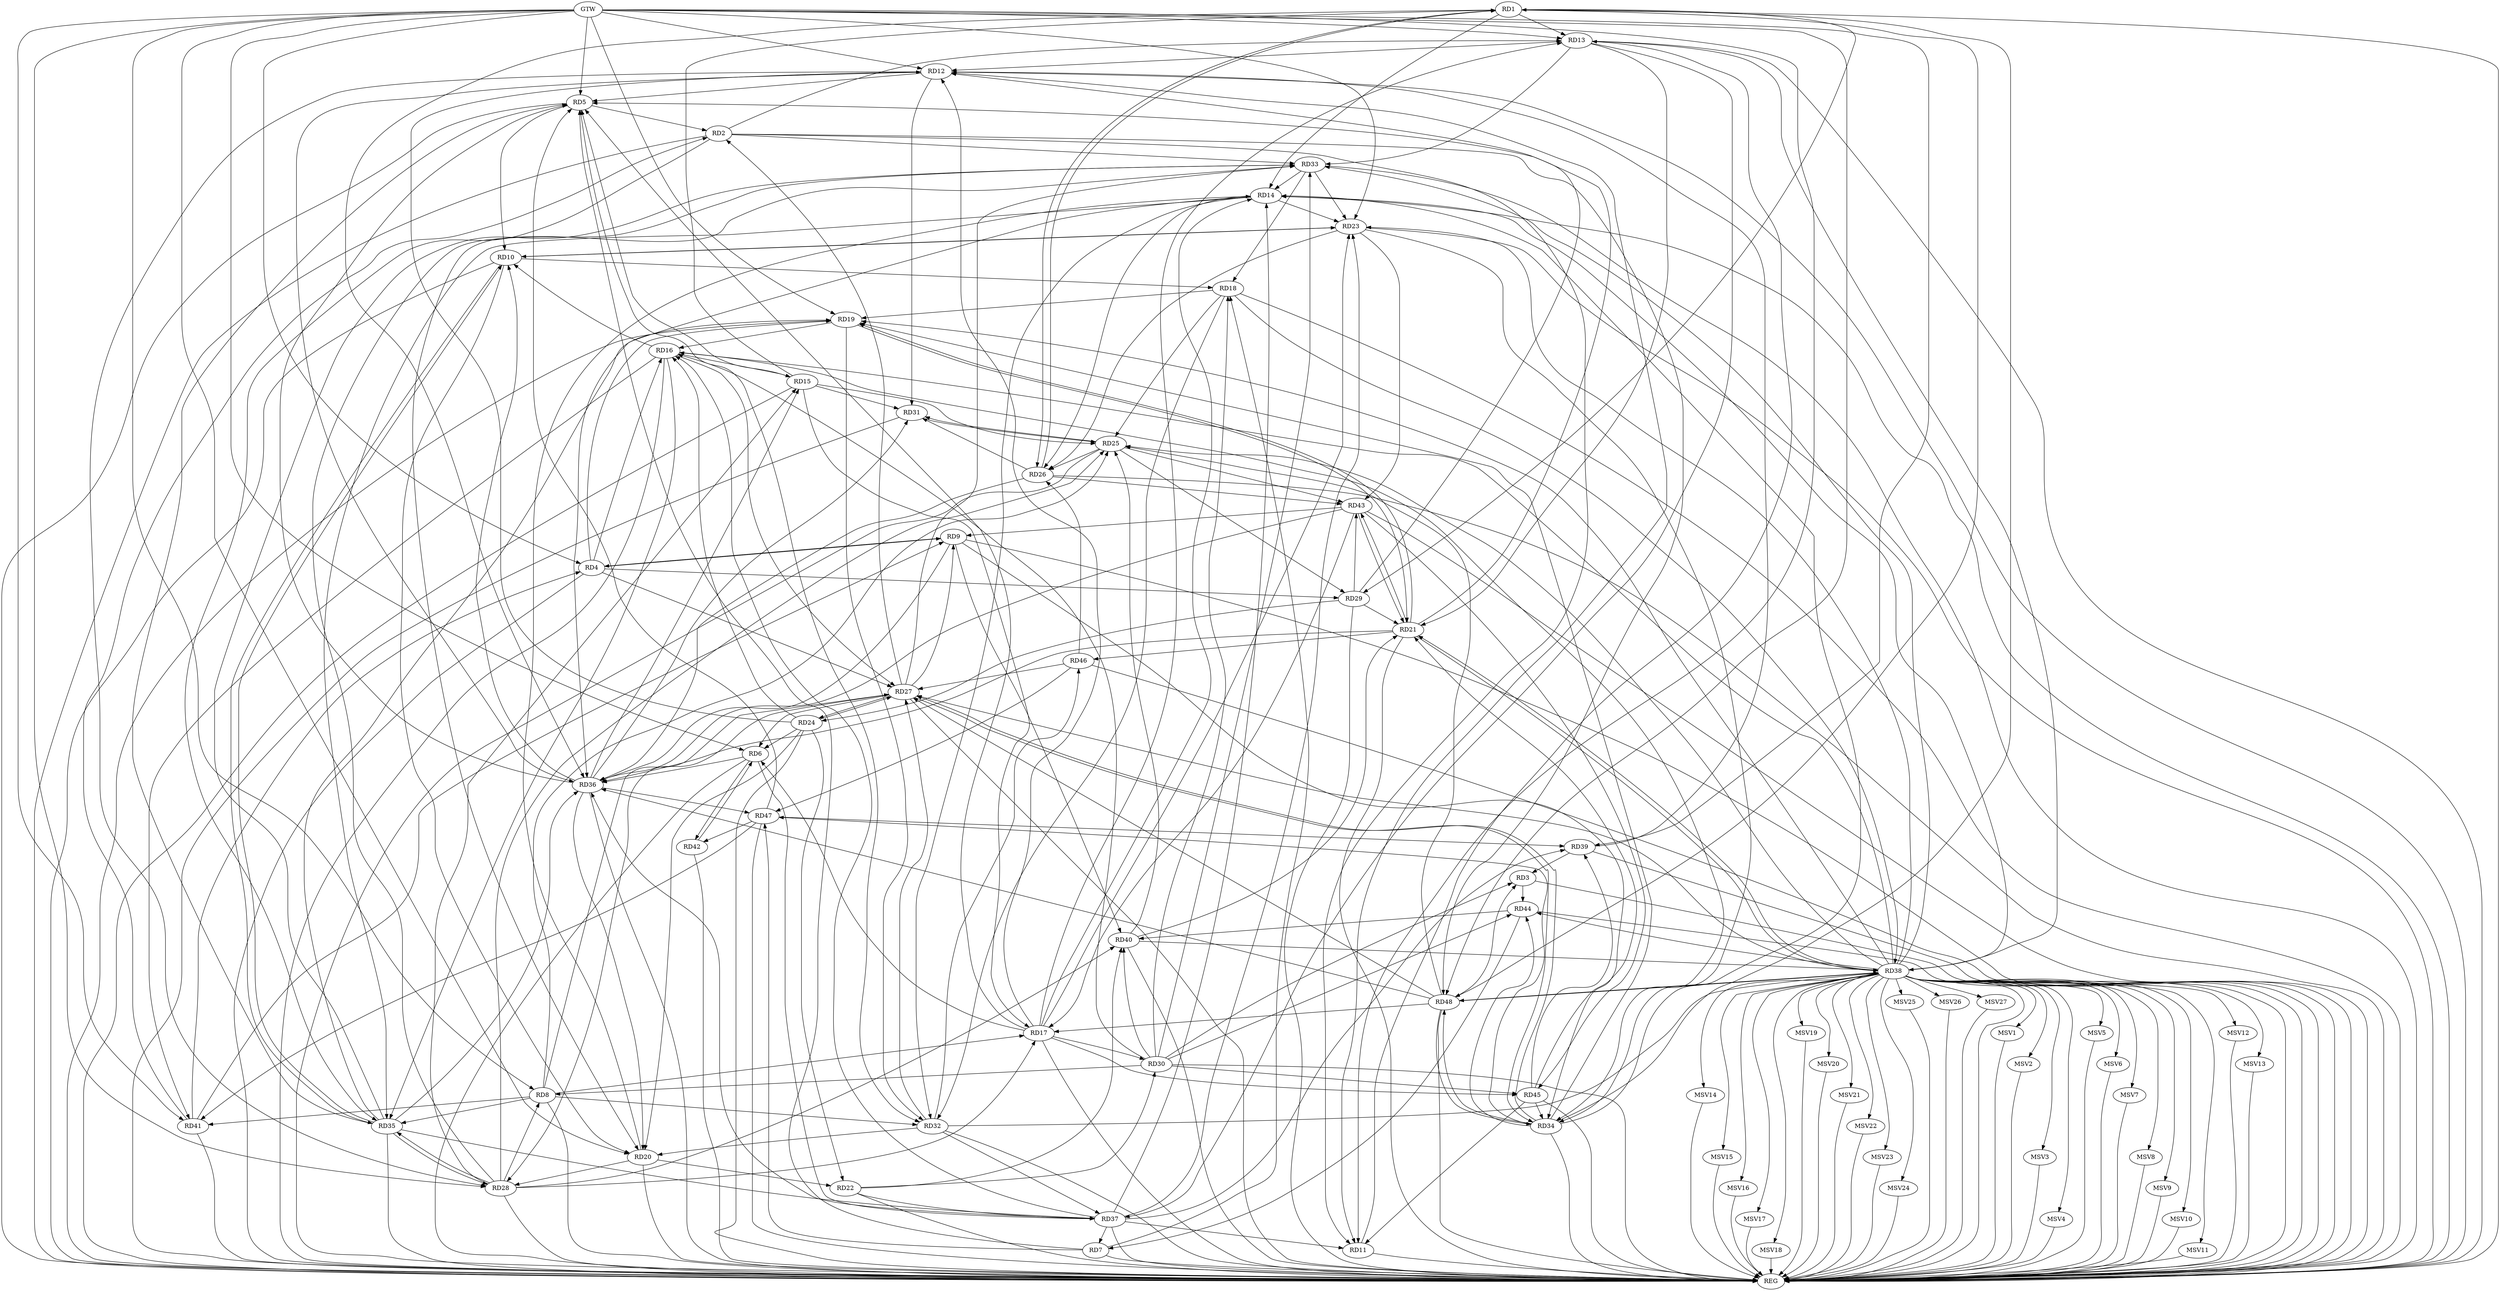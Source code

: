 strict digraph G {
  RD1 [ label="RD1" ];
  RD2 [ label="RD2" ];
  RD3 [ label="RD3" ];
  RD4 [ label="RD4" ];
  RD5 [ label="RD5" ];
  RD6 [ label="RD6" ];
  RD7 [ label="RD7" ];
  RD8 [ label="RD8" ];
  RD9 [ label="RD9" ];
  RD10 [ label="RD10" ];
  RD11 [ label="RD11" ];
  RD12 [ label="RD12" ];
  RD13 [ label="RD13" ];
  RD14 [ label="RD14" ];
  RD15 [ label="RD15" ];
  RD16 [ label="RD16" ];
  RD17 [ label="RD17" ];
  RD18 [ label="RD18" ];
  RD19 [ label="RD19" ];
  RD20 [ label="RD20" ];
  RD21 [ label="RD21" ];
  RD22 [ label="RD22" ];
  RD23 [ label="RD23" ];
  RD24 [ label="RD24" ];
  RD25 [ label="RD25" ];
  RD26 [ label="RD26" ];
  RD27 [ label="RD27" ];
  RD28 [ label="RD28" ];
  RD29 [ label="RD29" ];
  RD30 [ label="RD30" ];
  RD31 [ label="RD31" ];
  RD32 [ label="RD32" ];
  RD33 [ label="RD33" ];
  RD34 [ label="RD34" ];
  RD35 [ label="RD35" ];
  RD36 [ label="RD36" ];
  RD37 [ label="RD37" ];
  RD38 [ label="RD38" ];
  RD39 [ label="RD39" ];
  RD40 [ label="RD40" ];
  RD41 [ label="RD41" ];
  RD42 [ label="RD42" ];
  RD43 [ label="RD43" ];
  RD44 [ label="RD44" ];
  RD45 [ label="RD45" ];
  RD46 [ label="RD46" ];
  RD47 [ label="RD47" ];
  RD48 [ label="RD48" ];
  GTW [ label="GTW" ];
  REG [ label="REG" ];
  MSV1 [ label="MSV1" ];
  MSV2 [ label="MSV2" ];
  MSV3 [ label="MSV3" ];
  MSV4 [ label="MSV4" ];
  MSV5 [ label="MSV5" ];
  MSV6 [ label="MSV6" ];
  MSV7 [ label="MSV7" ];
  MSV8 [ label="MSV8" ];
  MSV9 [ label="MSV9" ];
  MSV10 [ label="MSV10" ];
  MSV11 [ label="MSV11" ];
  MSV12 [ label="MSV12" ];
  MSV13 [ label="MSV13" ];
  MSV14 [ label="MSV14" ];
  MSV15 [ label="MSV15" ];
  MSV16 [ label="MSV16" ];
  MSV17 [ label="MSV17" ];
  MSV18 [ label="MSV18" ];
  MSV19 [ label="MSV19" ];
  MSV20 [ label="MSV20" ];
  MSV21 [ label="MSV21" ];
  MSV22 [ label="MSV22" ];
  MSV23 [ label="MSV23" ];
  MSV24 [ label="MSV24" ];
  MSV25 [ label="MSV25" ];
  MSV26 [ label="MSV26" ];
  MSV27 [ label="MSV27" ];
  RD1 -> RD13;
  RD1 -> RD14;
  RD15 -> RD1;
  RD1 -> RD26;
  RD26 -> RD1;
  RD1 -> RD29;
  RD34 -> RD1;
  RD1 -> RD36;
  RD1 -> RD48;
  RD5 -> RD2;
  RD2 -> RD11;
  RD2 -> RD13;
  RD27 -> RD2;
  RD2 -> RD33;
  RD2 -> RD35;
  RD41 -> RD2;
  RD2 -> RD48;
  RD30 -> RD3;
  RD39 -> RD3;
  RD3 -> RD44;
  RD48 -> RD3;
  RD4 -> RD9;
  RD9 -> RD4;
  RD4 -> RD16;
  RD4 -> RD19;
  RD4 -> RD27;
  RD4 -> RD29;
  RD41 -> RD4;
  RD7 -> RD5;
  RD5 -> RD10;
  RD12 -> RD5;
  RD15 -> RD5;
  RD17 -> RD5;
  RD21 -> RD5;
  RD5 -> RD32;
  RD35 -> RD5;
  RD36 -> RD5;
  RD47 -> RD5;
  RD17 -> RD6;
  RD24 -> RD6;
  RD27 -> RD6;
  RD6 -> RD36;
  RD6 -> RD37;
  RD6 -> RD42;
  RD42 -> RD6;
  RD7 -> RD18;
  RD37 -> RD7;
  RD44 -> RD7;
  RD7 -> RD47;
  RD8 -> RD17;
  RD8 -> RD25;
  RD8 -> RD27;
  RD28 -> RD8;
  RD30 -> RD8;
  RD8 -> RD32;
  RD8 -> RD35;
  RD8 -> RD41;
  RD27 -> RD9;
  RD9 -> RD34;
  RD9 -> RD36;
  RD9 -> RD40;
  RD41 -> RD9;
  RD43 -> RD9;
  RD16 -> RD10;
  RD10 -> RD18;
  RD10 -> RD20;
  RD10 -> RD23;
  RD23 -> RD10;
  RD10 -> RD35;
  RD35 -> RD10;
  RD36 -> RD10;
  RD12 -> RD11;
  RD11 -> RD13;
  RD37 -> RD11;
  RD45 -> RD11;
  RD13 -> RD12;
  RD17 -> RD12;
  RD24 -> RD12;
  RD12 -> RD28;
  RD29 -> RD12;
  RD12 -> RD31;
  RD12 -> RD36;
  RD39 -> RD12;
  RD17 -> RD13;
  RD13 -> RD21;
  RD13 -> RD33;
  RD13 -> RD37;
  RD13 -> RD38;
  RD17 -> RD14;
  RD20 -> RD14;
  RD14 -> RD23;
  RD14 -> RD26;
  RD14 -> RD32;
  RD33 -> RD14;
  RD34 -> RD14;
  RD14 -> RD35;
  RD14 -> RD36;
  RD37 -> RD14;
  RD38 -> RD14;
  RD16 -> RD15;
  RD15 -> RD17;
  RD15 -> RD25;
  RD28 -> RD15;
  RD15 -> RD31;
  RD36 -> RD15;
  RD19 -> RD16;
  RD24 -> RD16;
  RD16 -> RD27;
  RD30 -> RD16;
  RD16 -> RD34;
  RD16 -> RD35;
  RD37 -> RD16;
  RD38 -> RD16;
  RD16 -> RD41;
  RD17 -> RD23;
  RD28 -> RD17;
  RD17 -> RD30;
  RD43 -> RD17;
  RD17 -> RD45;
  RD48 -> RD17;
  RD18 -> RD19;
  RD18 -> RD25;
  RD30 -> RD18;
  RD18 -> RD32;
  RD33 -> RD18;
  RD18 -> RD38;
  RD19 -> RD21;
  RD21 -> RD19;
  RD19 -> RD32;
  RD34 -> RD19;
  RD35 -> RD19;
  RD38 -> RD19;
  RD20 -> RD22;
  RD24 -> RD20;
  RD20 -> RD28;
  RD32 -> RD20;
  RD33 -> RD20;
  RD36 -> RD20;
  RD29 -> RD21;
  RD21 -> RD36;
  RD21 -> RD38;
  RD38 -> RD21;
  RD40 -> RD21;
  RD21 -> RD43;
  RD43 -> RD21;
  RD45 -> RD21;
  RD21 -> RD46;
  RD24 -> RD22;
  RD22 -> RD30;
  RD22 -> RD37;
  RD22 -> RD40;
  RD23 -> RD26;
  RD33 -> RD23;
  RD23 -> RD34;
  RD37 -> RD23;
  RD38 -> RD23;
  RD23 -> RD43;
  RD24 -> RD27;
  RD27 -> RD24;
  RD29 -> RD24;
  RD25 -> RD26;
  RD28 -> RD25;
  RD25 -> RD29;
  RD25 -> RD31;
  RD31 -> RD25;
  RD38 -> RD25;
  RD40 -> RD25;
  RD25 -> RD43;
  RD48 -> RD25;
  RD26 -> RD31;
  RD26 -> RD36;
  RD26 -> RD43;
  RD46 -> RD26;
  RD27 -> RD28;
  RD32 -> RD27;
  RD27 -> RD33;
  RD27 -> RD34;
  RD34 -> RD27;
  RD38 -> RD27;
  RD46 -> RD27;
  RD48 -> RD27;
  RD28 -> RD33;
  RD28 -> RD35;
  RD35 -> RD28;
  RD28 -> RD40;
  RD29 -> RD43;
  RD30 -> RD33;
  RD30 -> RD40;
  RD30 -> RD44;
  RD30 -> RD45;
  RD36 -> RD31;
  RD32 -> RD37;
  RD32 -> RD38;
  RD32 -> RD46;
  RD35 -> RD33;
  RD38 -> RD33;
  RD34 -> RD44;
  RD45 -> RD34;
  RD34 -> RD47;
  RD34 -> RD48;
  RD48 -> RD34;
  RD35 -> RD36;
  RD35 -> RD37;
  RD37 -> RD36;
  RD43 -> RD36;
  RD36 -> RD47;
  RD48 -> RD36;
  RD37 -> RD39;
  RD40 -> RD38;
  RD38 -> RD44;
  RD38 -> RD48;
  RD48 -> RD38;
  RD45 -> RD39;
  RD47 -> RD39;
  RD44 -> RD40;
  RD47 -> RD41;
  RD47 -> RD42;
  RD43 -> RD45;
  RD46 -> RD47;
  GTW -> RD4;
  GTW -> RD41;
  GTW -> RD20;
  GTW -> RD23;
  GTW -> RD8;
  GTW -> RD11;
  GTW -> RD12;
  GTW -> RD6;
  GTW -> RD28;
  GTW -> RD19;
  GTW -> RD13;
  GTW -> RD48;
  GTW -> RD5;
  GTW -> RD39;
  RD1 -> REG;
  RD2 -> REG;
  RD3 -> REG;
  RD4 -> REG;
  RD5 -> REG;
  RD6 -> REG;
  RD7 -> REG;
  RD8 -> REG;
  RD9 -> REG;
  RD10 -> REG;
  RD11 -> REG;
  RD12 -> REG;
  RD13 -> REG;
  RD14 -> REG;
  RD15 -> REG;
  RD16 -> REG;
  RD17 -> REG;
  RD18 -> REG;
  RD19 -> REG;
  RD20 -> REG;
  RD21 -> REG;
  RD22 -> REG;
  RD23 -> REG;
  RD24 -> REG;
  RD25 -> REG;
  RD26 -> REG;
  RD27 -> REG;
  RD28 -> REG;
  RD29 -> REG;
  RD30 -> REG;
  RD31 -> REG;
  RD32 -> REG;
  RD33 -> REG;
  RD34 -> REG;
  RD35 -> REG;
  RD36 -> REG;
  RD37 -> REG;
  RD38 -> REG;
  RD39 -> REG;
  RD40 -> REG;
  RD41 -> REG;
  RD42 -> REG;
  RD43 -> REG;
  RD44 -> REG;
  RD45 -> REG;
  RD46 -> REG;
  RD47 -> REG;
  RD48 -> REG;
  RD38 -> MSV1;
  RD38 -> MSV2;
  RD38 -> MSV3;
  RD38 -> MSV4;
  RD38 -> MSV5;
  RD38 -> MSV6;
  MSV1 -> REG;
  MSV2 -> REG;
  MSV3 -> REG;
  MSV4 -> REG;
  MSV5 -> REG;
  MSV6 -> REG;
  RD38 -> MSV7;
  MSV7 -> REG;
  RD38 -> MSV8;
  MSV8 -> REG;
  RD38 -> MSV9;
  RD38 -> MSV10;
  RD38 -> MSV11;
  MSV9 -> REG;
  MSV10 -> REG;
  MSV11 -> REG;
  RD38 -> MSV12;
  MSV12 -> REG;
  RD38 -> MSV13;
  RD38 -> MSV14;
  MSV13 -> REG;
  MSV14 -> REG;
  RD38 -> MSV15;
  RD38 -> MSV16;
  RD38 -> MSV17;
  RD38 -> MSV18;
  MSV15 -> REG;
  MSV16 -> REG;
  MSV17 -> REG;
  MSV18 -> REG;
  RD38 -> MSV19;
  RD38 -> MSV20;
  RD38 -> MSV21;
  MSV19 -> REG;
  MSV20 -> REG;
  MSV21 -> REG;
  RD38 -> MSV22;
  MSV22 -> REG;
  RD38 -> MSV23;
  MSV23 -> REG;
  RD38 -> MSV24;
  MSV24 -> REG;
  RD38 -> MSV25;
  MSV25 -> REG;
  RD38 -> MSV26;
  RD38 -> MSV27;
  MSV26 -> REG;
  MSV27 -> REG;
}
